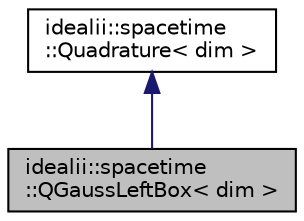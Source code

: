 digraph "idealii::spacetime::QGaussLeftBox&lt; dim &gt;"
{
 // LATEX_PDF_SIZE
  edge [fontname="Helvetica",fontsize="10",labelfontname="Helvetica",labelfontsize="10"];
  node [fontname="Helvetica",fontsize="10",shape=record];
  Node1 [label="idealii::spacetime\l::QGaussLeftBox\< dim \>",height=0.2,width=0.4,color="black", fillcolor="grey75", style="filled", fontcolor="black",tooltip="A Gauss-Legende quadrature formula in space and left box rule in time."];
  Node2 -> Node1 [dir="back",color="midnightblue",fontsize="10",style="solid",fontname="Helvetica"];
  Node2 [label="idealii::spacetime\l::Quadrature\< dim \>",height=0.2,width=0.4,color="black", fillcolor="white", style="filled",URL="$classidealii_1_1spacetime_1_1Quadrature.html",tooltip="The base class for quadrature formulae in space and time."];
}

